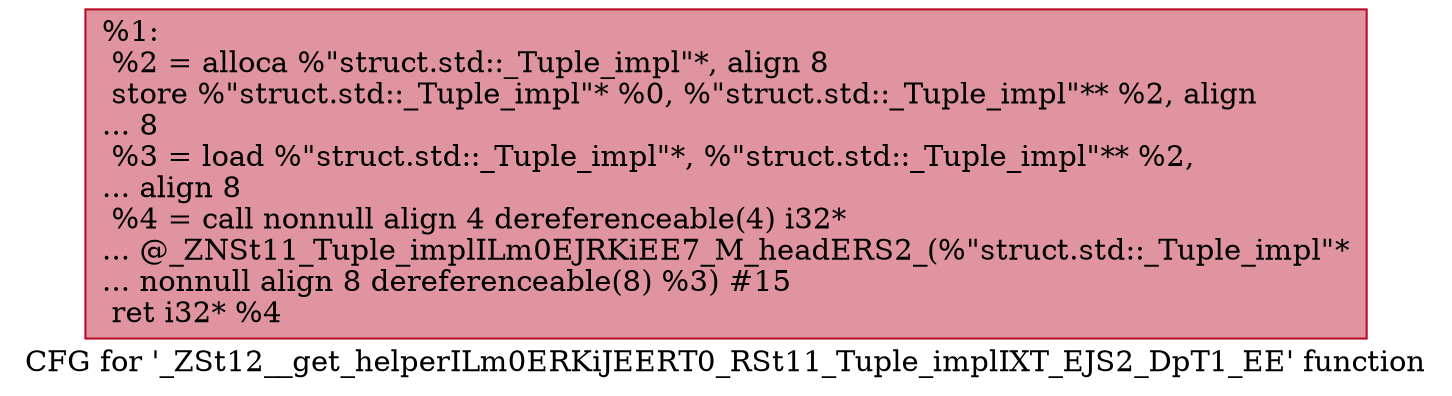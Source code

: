 digraph "CFG for '_ZSt12__get_helperILm0ERKiJEERT0_RSt11_Tuple_implIXT_EJS2_DpT1_EE' function" {
	label="CFG for '_ZSt12__get_helperILm0ERKiJEERT0_RSt11_Tuple_implIXT_EJS2_DpT1_EE' function";

	Node0x561d2dfc48b0 [shape=record,color="#b70d28ff", style=filled, fillcolor="#b70d2870",label="{%1:\l  %2 = alloca %\"struct.std::_Tuple_impl\"*, align 8\l  store %\"struct.std::_Tuple_impl\"* %0, %\"struct.std::_Tuple_impl\"** %2, align\l... 8\l  %3 = load %\"struct.std::_Tuple_impl\"*, %\"struct.std::_Tuple_impl\"** %2,\l... align 8\l  %4 = call nonnull align 4 dereferenceable(4) i32*\l... @_ZNSt11_Tuple_implILm0EJRKiEE7_M_headERS2_(%\"struct.std::_Tuple_impl\"*\l... nonnull align 8 dereferenceable(8) %3) #15\l  ret i32* %4\l}"];
}
